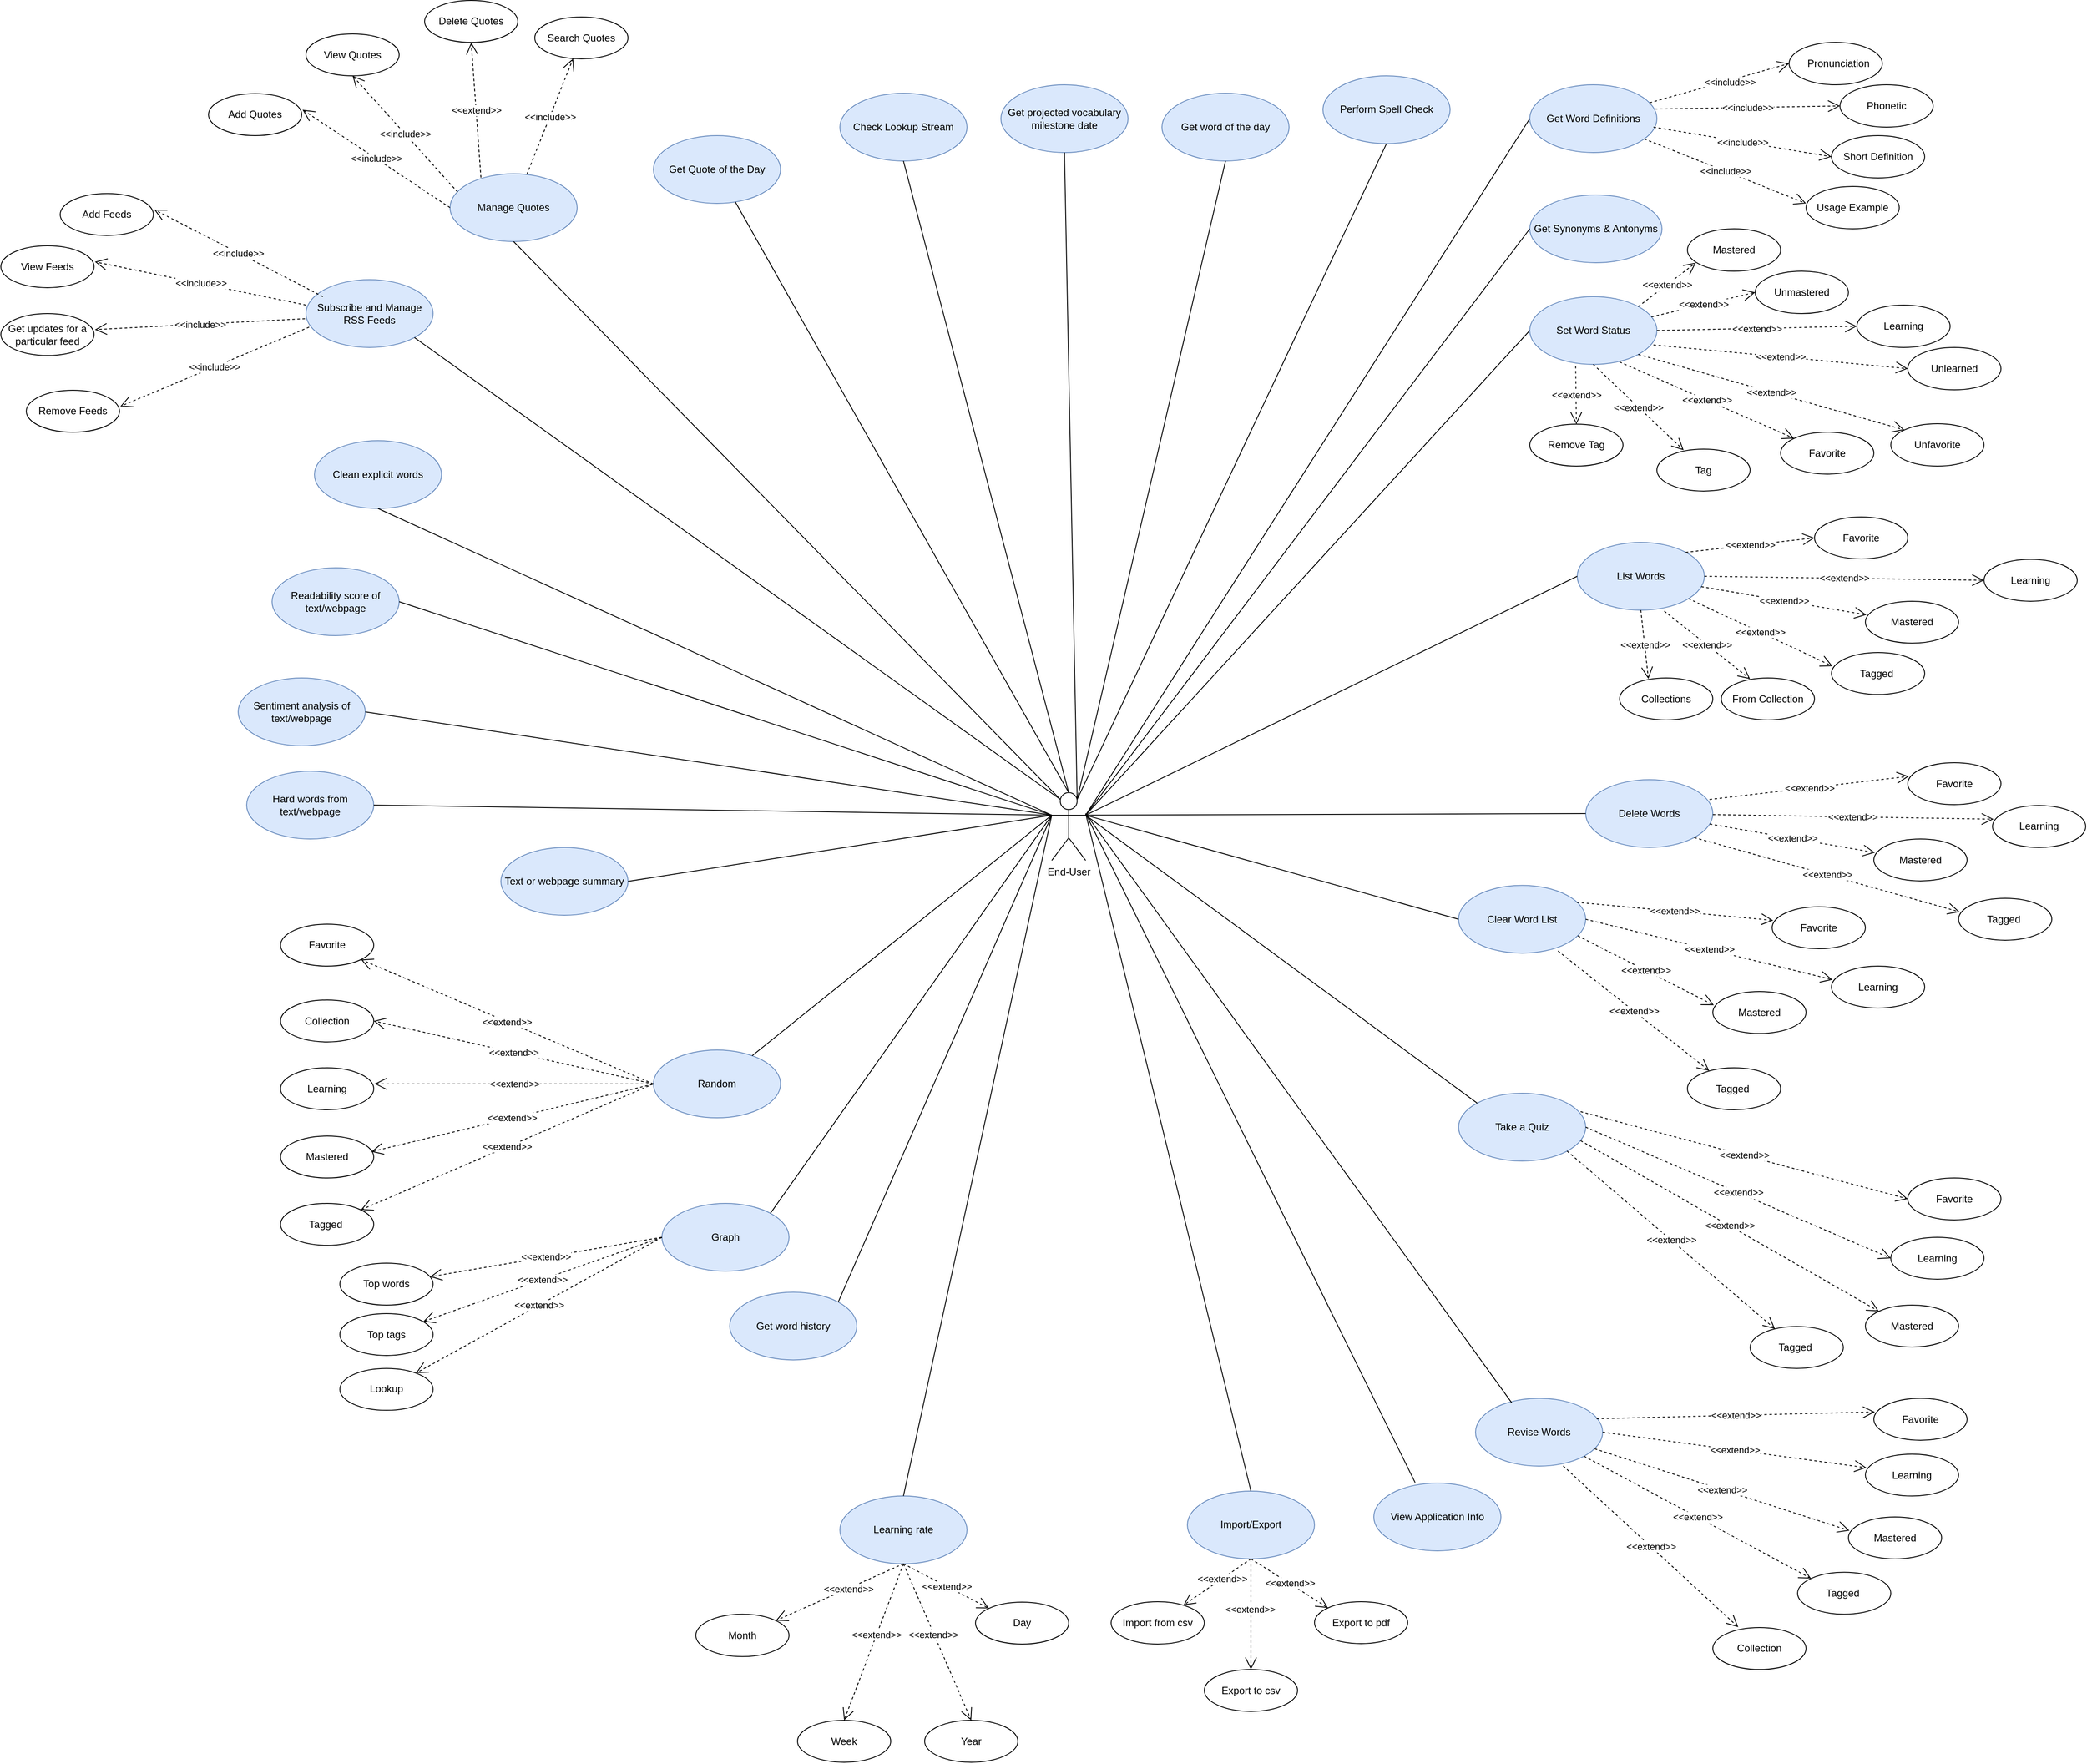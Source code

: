 <mxfile version="20.8.3" type="github">
  <diagram id="zPU-ZQHdzsCE8Zm9KI6f" name="Page-1">
    <mxGraphModel dx="3804" dy="2091" grid="1" gridSize="10" guides="1" tooltips="1" connect="1" arrows="1" fold="1" page="1" pageScale="1" pageWidth="827" pageHeight="1169" math="0" shadow="0">
      <root>
        <mxCell id="0" />
        <mxCell id="1" parent="0" />
        <mxCell id="BPOh-EkQY-3shNrvovxU-1" value="Get Synonyms &amp;amp; Antonyms" style="ellipse;whiteSpace=wrap;html=1;fillColor=#dae8fc;strokeColor=#6c8ebf;" parent="1" vertex="1">
          <mxGeometry x="264" y="190" width="156" height="80" as="geometry" />
        </mxCell>
        <mxCell id="BPOh-EkQY-3shNrvovxU-2" value="Get Word Definitions" style="ellipse;whiteSpace=wrap;html=1;fillColor=#dae8fc;strokeColor=#6c8ebf;" parent="1" vertex="1">
          <mxGeometry x="264" y="60" width="150" height="80" as="geometry" />
        </mxCell>
        <mxCell id="BPOh-EkQY-3shNrvovxU-3" value="Set Word Status" style="ellipse;whiteSpace=wrap;html=1;fillColor=#dae8fc;strokeColor=#6c8ebf;" parent="1" vertex="1">
          <mxGeometry x="264" y="310" width="150" height="80" as="geometry" />
        </mxCell>
        <mxCell id="BPOh-EkQY-3shNrvovxU-5" value="End-User" style="shape=umlActor;verticalLabelPosition=bottom;verticalAlign=top;html=1;outlineConnect=0;" parent="1" vertex="1">
          <mxGeometry x="-300" y="895.28" width="40" height="80" as="geometry" />
        </mxCell>
        <mxCell id="9B-9gMZka3vors6aTcEZ-6" value="&amp;lt;&amp;lt;include&amp;gt;&amp;gt;" style="endArrow=open;endSize=12;dashed=1;html=1;rounded=0;entryX=0;entryY=0.5;entryDx=0;entryDy=0;" parent="1" source="BPOh-EkQY-3shNrvovxU-2" target="9B-9gMZka3vors6aTcEZ-11" edge="1">
          <mxGeometry x="0.139" y="-2" width="160" relative="1" as="geometry">
            <mxPoint x="450" y="200" as="sourcePoint" />
            <mxPoint x="570" y="40" as="targetPoint" />
            <mxPoint as="offset" />
          </mxGeometry>
        </mxCell>
        <mxCell id="9B-9gMZka3vors6aTcEZ-8" value="&amp;lt;&amp;lt;include&amp;gt;&amp;gt;" style="endArrow=open;endSize=12;dashed=1;html=1;rounded=0;exitX=0.984;exitY=0.358;exitDx=0;exitDy=0;exitPerimeter=0;entryX=0;entryY=0.5;entryDx=0;entryDy=0;" parent="1" source="BPOh-EkQY-3shNrvovxU-2" target="9B-9gMZka3vors6aTcEZ-12" edge="1">
          <mxGeometry width="160" relative="1" as="geometry">
            <mxPoint x="449.996" y="179.091" as="sourcePoint" />
            <mxPoint x="620" y="80" as="targetPoint" />
          </mxGeometry>
        </mxCell>
        <mxCell id="9B-9gMZka3vors6aTcEZ-9" value="&amp;lt;&amp;lt;include&amp;gt;&amp;gt;" style="endArrow=open;endSize=12;dashed=1;html=1;rounded=0;entryX=0;entryY=0.5;entryDx=0;entryDy=0;" parent="1" target="9B-9gMZka3vors6aTcEZ-13" edge="1">
          <mxGeometry width="160" relative="1" as="geometry">
            <mxPoint x="410" y="110" as="sourcePoint" />
            <mxPoint x="610" y="110" as="targetPoint" />
          </mxGeometry>
        </mxCell>
        <mxCell id="9B-9gMZka3vors6aTcEZ-10" value="&amp;lt;&amp;lt;include&amp;gt;&amp;gt;" style="endArrow=open;endSize=12;dashed=1;html=1;rounded=0;" parent="1" source="BPOh-EkQY-3shNrvovxU-2" edge="1">
          <mxGeometry width="160" relative="1" as="geometry">
            <mxPoint x="399.996" y="240.091" as="sourcePoint" />
            <mxPoint x="590" y="200" as="targetPoint" />
            <Array as="points" />
          </mxGeometry>
        </mxCell>
        <mxCell id="9B-9gMZka3vors6aTcEZ-11" value="&amp;nbsp; &amp;nbsp;Pronunciation&lt;span style=&quot;white-space: pre;&quot;&gt; &lt;/span&gt;" style="ellipse;whiteSpace=wrap;html=1;" parent="1" vertex="1">
          <mxGeometry x="570" y="10" width="110" height="50" as="geometry" />
        </mxCell>
        <mxCell id="9B-9gMZka3vors6aTcEZ-12" value="Phonetic" style="ellipse;whiteSpace=wrap;html=1;" parent="1" vertex="1">
          <mxGeometry x="630" y="60" width="110" height="50" as="geometry" />
        </mxCell>
        <mxCell id="9B-9gMZka3vors6aTcEZ-13" value="Short Definition" style="ellipse;whiteSpace=wrap;html=1;" parent="1" vertex="1">
          <mxGeometry x="620" y="120" width="110" height="50" as="geometry" />
        </mxCell>
        <mxCell id="9B-9gMZka3vors6aTcEZ-14" value="Usage Example" style="ellipse;whiteSpace=wrap;html=1;" parent="1" vertex="1">
          <mxGeometry x="590" y="180" width="110" height="50" as="geometry" />
        </mxCell>
        <mxCell id="9B-9gMZka3vors6aTcEZ-15" value="" style="endArrow=none;html=1;rounded=0;exitX=1;exitY=0.333;exitDx=0;exitDy=0;exitPerimeter=0;entryX=0;entryY=0.5;entryDx=0;entryDy=0;" parent="1" source="BPOh-EkQY-3shNrvovxU-5" target="BPOh-EkQY-3shNrvovxU-2" edge="1">
          <mxGeometry width="50" height="50" relative="1" as="geometry">
            <mxPoint x="300" y="390" as="sourcePoint" />
            <mxPoint x="350" y="340" as="targetPoint" />
          </mxGeometry>
        </mxCell>
        <mxCell id="9B-9gMZka3vors6aTcEZ-16" value="" style="endArrow=none;html=1;rounded=0;exitX=1;exitY=0.333;exitDx=0;exitDy=0;exitPerimeter=0;entryX=0;entryY=0.5;entryDx=0;entryDy=0;" parent="1" source="BPOh-EkQY-3shNrvovxU-5" target="BPOh-EkQY-3shNrvovxU-1" edge="1">
          <mxGeometry width="50" height="50" relative="1" as="geometry">
            <mxPoint x="110" y="296.667" as="sourcePoint" />
            <mxPoint x="274.0" y="110" as="targetPoint" />
          </mxGeometry>
        </mxCell>
        <mxCell id="9B-9gMZka3vors6aTcEZ-17" value="&amp;lt;&amp;lt;extend&amp;gt;&amp;gt;" style="endArrow=open;endSize=12;dashed=1;html=1;rounded=0;exitX=1;exitY=0;exitDx=0;exitDy=0;" parent="1" source="BPOh-EkQY-3shNrvovxU-3" edge="1">
          <mxGeometry width="160" relative="1" as="geometry">
            <mxPoint x="400.004" y="329.996" as="sourcePoint" />
            <mxPoint x="460" y="270" as="targetPoint" />
            <Array as="points" />
          </mxGeometry>
        </mxCell>
        <mxCell id="9B-9gMZka3vors6aTcEZ-18" value="Mastered" style="ellipse;whiteSpace=wrap;html=1;" parent="1" vertex="1">
          <mxGeometry x="450" y="230" width="110" height="50" as="geometry" />
        </mxCell>
        <mxCell id="9B-9gMZka3vors6aTcEZ-19" value="&amp;lt;&amp;lt;extend&amp;gt;&amp;gt;" style="endArrow=open;endSize=12;dashed=1;html=1;rounded=0;entryX=0;entryY=0.5;entryDx=0;entryDy=0;" parent="1" source="BPOh-EkQY-3shNrvovxU-3" target="9B-9gMZka3vors6aTcEZ-20" edge="1">
          <mxGeometry width="160" relative="1" as="geometry">
            <mxPoint x="414.0" y="404.56" as="sourcePoint" />
            <mxPoint x="527.65" y="390" as="targetPoint" />
            <Array as="points" />
          </mxGeometry>
        </mxCell>
        <mxCell id="9B-9gMZka3vors6aTcEZ-20" value="Unmastered" style="ellipse;whiteSpace=wrap;html=1;" parent="1" vertex="1">
          <mxGeometry x="530" y="280" width="110" height="50" as="geometry" />
        </mxCell>
        <mxCell id="9B-9gMZka3vors6aTcEZ-21" value="&amp;lt;&amp;lt;extend&amp;gt;&amp;gt;" style="endArrow=open;endSize=12;dashed=1;html=1;rounded=0;entryX=0;entryY=0.5;entryDx=0;entryDy=0;exitX=1;exitY=0.5;exitDx=0;exitDy=0;" parent="1" source="BPOh-EkQY-3shNrvovxU-3" target="9B-9gMZka3vors6aTcEZ-22" edge="1">
          <mxGeometry width="160" relative="1" as="geometry">
            <mxPoint x="369.996" y="472.317" as="sourcePoint" />
            <mxPoint x="487.29" y="500" as="targetPoint" />
            <Array as="points" />
          </mxGeometry>
        </mxCell>
        <mxCell id="9B-9gMZka3vors6aTcEZ-22" value="Learning" style="ellipse;whiteSpace=wrap;html=1;" parent="1" vertex="1">
          <mxGeometry x="650" y="320" width="110" height="50" as="geometry" />
        </mxCell>
        <mxCell id="9B-9gMZka3vors6aTcEZ-23" value="&amp;lt;&amp;lt;extend&amp;gt;&amp;gt;" style="endArrow=open;endSize=12;dashed=1;html=1;rounded=0;entryX=0;entryY=0.5;entryDx=0;entryDy=0;exitX=0.973;exitY=0.713;exitDx=0;exitDy=0;exitPerimeter=0;" parent="1" source="BPOh-EkQY-3shNrvovxU-3" target="9B-9gMZka3vors6aTcEZ-24" edge="1">
          <mxGeometry width="160" relative="1" as="geometry">
            <mxPoint x="359.996" y="532.317" as="sourcePoint" />
            <mxPoint x="477.29" y="560" as="targetPoint" />
            <Array as="points" />
          </mxGeometry>
        </mxCell>
        <mxCell id="9B-9gMZka3vors6aTcEZ-24" value="Unlearned" style="ellipse;whiteSpace=wrap;html=1;" parent="1" vertex="1">
          <mxGeometry x="710" y="370" width="110" height="50" as="geometry" />
        </mxCell>
        <mxCell id="9B-9gMZka3vors6aTcEZ-25" value="&amp;lt;&amp;lt;extend&amp;gt;&amp;gt;" style="endArrow=open;endSize=12;dashed=1;html=1;rounded=0;entryX=0;entryY=0;entryDx=0;entryDy=0;exitX=0.706;exitY=0.963;exitDx=0;exitDy=0;exitPerimeter=0;" parent="1" source="BPOh-EkQY-3shNrvovxU-3" target="9B-9gMZka3vors6aTcEZ-26" edge="1">
          <mxGeometry width="160" relative="1" as="geometry">
            <mxPoint x="220.0" y="460.0" as="sourcePoint" />
            <mxPoint x="314.34" y="630.56" as="targetPoint" />
            <Array as="points" />
          </mxGeometry>
        </mxCell>
        <mxCell id="9B-9gMZka3vors6aTcEZ-26" value="Favorite" style="ellipse;whiteSpace=wrap;html=1;" parent="1" vertex="1">
          <mxGeometry x="560" y="470" width="110" height="49.44" as="geometry" />
        </mxCell>
        <mxCell id="9B-9gMZka3vors6aTcEZ-27" value="&amp;lt;&amp;lt;extend&amp;gt;&amp;gt;" style="endArrow=open;endSize=12;dashed=1;html=1;rounded=0;entryX=0;entryY=0;entryDx=0;entryDy=0;exitX=1;exitY=1;exitDx=0;exitDy=0;" parent="1" source="BPOh-EkQY-3shNrvovxU-3" target="9B-9gMZka3vors6aTcEZ-28" edge="1">
          <mxGeometry width="160" relative="1" as="geometry">
            <mxPoint x="250.002" y="390.001" as="sourcePoint" />
            <mxPoint x="190.06" y="640.75" as="targetPoint" />
            <Array as="points" />
          </mxGeometry>
        </mxCell>
        <mxCell id="9B-9gMZka3vors6aTcEZ-28" value="Unfavorite" style="ellipse;whiteSpace=wrap;html=1;" parent="1" vertex="1">
          <mxGeometry x="690" y="460" width="110" height="50" as="geometry" />
        </mxCell>
        <mxCell id="9B-9gMZka3vors6aTcEZ-29" value="&amp;lt;&amp;lt;extend&amp;gt;&amp;gt;" style="endArrow=open;endSize=12;dashed=1;html=1;rounded=0;entryX=0.287;entryY=0.025;entryDx=0;entryDy=0;exitX=0.5;exitY=1;exitDx=0;exitDy=0;entryPerimeter=0;" parent="1" source="BPOh-EkQY-3shNrvovxU-3" target="9B-9gMZka3vors6aTcEZ-30" edge="1">
          <mxGeometry width="160" relative="1" as="geometry">
            <mxPoint x="320.1" y="390.0" as="sourcePoint" />
            <mxPoint x="174.34" y="635.04" as="targetPoint" />
            <Array as="points" />
          </mxGeometry>
        </mxCell>
        <mxCell id="9B-9gMZka3vors6aTcEZ-30" value="Tag" style="ellipse;whiteSpace=wrap;html=1;" parent="1" vertex="1">
          <mxGeometry x="414" y="490.0" width="110" height="49.44" as="geometry" />
        </mxCell>
        <mxCell id="9B-9gMZka3vors6aTcEZ-31" value="&amp;lt;&amp;lt;extend&amp;gt;&amp;gt;" style="endArrow=open;endSize=12;dashed=1;html=1;rounded=0;entryX=0.5;entryY=0;entryDx=0;entryDy=0;exitX=0.361;exitY=1.022;exitDx=0;exitDy=0;exitPerimeter=0;" parent="1" source="BPOh-EkQY-3shNrvovxU-3" target="9B-9gMZka3vors6aTcEZ-32" edge="1">
          <mxGeometry width="160" relative="1" as="geometry">
            <mxPoint x="224.1" y="385.52" as="sourcePoint" />
            <mxPoint x="78.34" y="630.56" as="targetPoint" />
            <Array as="points" />
          </mxGeometry>
        </mxCell>
        <mxCell id="9B-9gMZka3vors6aTcEZ-32" value="Remove Tag" style="ellipse;whiteSpace=wrap;html=1;" parent="1" vertex="1">
          <mxGeometry x="264" y="460.56" width="110" height="49.44" as="geometry" />
        </mxCell>
        <mxCell id="9B-9gMZka3vors6aTcEZ-33" value="" style="endArrow=none;html=1;rounded=0;entryX=0;entryY=0.5;entryDx=0;entryDy=0;exitX=1;exitY=0.333;exitDx=0;exitDy=0;exitPerimeter=0;" parent="1" source="BPOh-EkQY-3shNrvovxU-5" target="BPOh-EkQY-3shNrvovxU-3" edge="1">
          <mxGeometry width="50" height="50" relative="1" as="geometry">
            <mxPoint x="100" y="280" as="sourcePoint" />
            <mxPoint x="274.0" y="230" as="targetPoint" />
          </mxGeometry>
        </mxCell>
        <mxCell id="9B-9gMZka3vors6aTcEZ-34" value="List Words" style="ellipse;whiteSpace=wrap;html=1;fillColor=#dae8fc;strokeColor=#6c8ebf;" parent="1" vertex="1">
          <mxGeometry x="320" y="600" width="150" height="80" as="geometry" />
        </mxCell>
        <mxCell id="9B-9gMZka3vors6aTcEZ-35" value="" style="endArrow=none;html=1;rounded=0;entryX=0;entryY=0.5;entryDx=0;entryDy=0;exitX=1;exitY=0.333;exitDx=0;exitDy=0;exitPerimeter=0;" parent="1" source="BPOh-EkQY-3shNrvovxU-5" target="9B-9gMZka3vors6aTcEZ-34" edge="1">
          <mxGeometry width="50" height="50" relative="1" as="geometry">
            <mxPoint x="100" y="290" as="sourcePoint" />
            <mxPoint x="254.0" y="505" as="targetPoint" />
          </mxGeometry>
        </mxCell>
        <mxCell id="9B-9gMZka3vors6aTcEZ-36" value="Delete Words" style="ellipse;whiteSpace=wrap;html=1;fillColor=#dae8fc;strokeColor=#6c8ebf;" parent="1" vertex="1">
          <mxGeometry x="330" y="880" width="150" height="80" as="geometry" />
        </mxCell>
        <mxCell id="9B-9gMZka3vors6aTcEZ-37" value="" style="endArrow=none;html=1;rounded=0;entryX=0;entryY=0.5;entryDx=0;entryDy=0;exitX=1;exitY=0.333;exitDx=0;exitDy=0;exitPerimeter=0;" parent="1" source="BPOh-EkQY-3shNrvovxU-5" target="9B-9gMZka3vors6aTcEZ-36" edge="1">
          <mxGeometry width="50" height="50" relative="1" as="geometry">
            <mxPoint x="100" y="796.667" as="sourcePoint" />
            <mxPoint x="274.0" y="620" as="targetPoint" />
          </mxGeometry>
        </mxCell>
        <mxCell id="9B-9gMZka3vors6aTcEZ-38" value="Clear Word List" style="ellipse;whiteSpace=wrap;html=1;fillColor=#dae8fc;strokeColor=#6c8ebf;" parent="1" vertex="1">
          <mxGeometry x="180" y="1004.72" width="150" height="80" as="geometry" />
        </mxCell>
        <mxCell id="9B-9gMZka3vors6aTcEZ-39" value="" style="endArrow=none;html=1;rounded=0;entryX=0;entryY=0.5;entryDx=0;entryDy=0;exitX=1;exitY=0.333;exitDx=0;exitDy=0;exitPerimeter=0;" parent="1" source="BPOh-EkQY-3shNrvovxU-5" target="9B-9gMZka3vors6aTcEZ-38" edge="1">
          <mxGeometry width="50" height="50" relative="1" as="geometry">
            <mxPoint x="50" y="490" as="sourcePoint" />
            <mxPoint x="274.0" y="740" as="targetPoint" />
          </mxGeometry>
        </mxCell>
        <mxCell id="9B-9gMZka3vors6aTcEZ-43" value="&amp;lt;&amp;lt;extend&amp;gt;&amp;gt;" style="endArrow=open;endSize=12;dashed=1;html=1;rounded=0;entryX=0;entryY=0.5;entryDx=0;entryDy=0;exitX=1;exitY=0;exitDx=0;exitDy=0;" parent="1" source="9B-9gMZka3vors6aTcEZ-34" target="9B-9gMZka3vors6aTcEZ-44" edge="1">
          <mxGeometry width="160" relative="1" as="geometry">
            <mxPoint x="500.003" y="665.889" as="sourcePoint" />
            <mxPoint x="422.18" y="780.56" as="targetPoint" />
            <Array as="points" />
          </mxGeometry>
        </mxCell>
        <mxCell id="9B-9gMZka3vors6aTcEZ-44" value="Favorite" style="ellipse;whiteSpace=wrap;html=1;" parent="1" vertex="1">
          <mxGeometry x="600" y="570" width="110" height="49.44" as="geometry" />
        </mxCell>
        <mxCell id="9B-9gMZka3vors6aTcEZ-45" value="&amp;lt;&amp;lt;extend&amp;gt;&amp;gt;" style="endArrow=open;endSize=12;dashed=1;html=1;rounded=0;entryX=0;entryY=0.5;entryDx=0;entryDy=0;exitX=1;exitY=0.5;exitDx=0;exitDy=0;" parent="1" source="9B-9gMZka3vors6aTcEZ-34" target="9B-9gMZka3vors6aTcEZ-46" edge="1">
          <mxGeometry width="160" relative="1" as="geometry">
            <mxPoint x="425" y="675" as="sourcePoint" />
            <mxPoint x="452.18" y="855.56" as="targetPoint" />
            <Array as="points" />
          </mxGeometry>
        </mxCell>
        <mxCell id="9B-9gMZka3vors6aTcEZ-46" value="Learning" style="ellipse;whiteSpace=wrap;html=1;" parent="1" vertex="1">
          <mxGeometry x="800" y="620" width="110" height="49.44" as="geometry" />
        </mxCell>
        <mxCell id="9B-9gMZka3vors6aTcEZ-47" value="&amp;lt;&amp;lt;extend&amp;gt;&amp;gt;" style="endArrow=open;endSize=12;dashed=1;html=1;rounded=0;entryX=0.011;entryY=0.325;entryDx=0;entryDy=0;entryPerimeter=0;" parent="1" source="9B-9gMZka3vors6aTcEZ-34" target="9B-9gMZka3vors6aTcEZ-48" edge="1">
          <mxGeometry width="160" relative="1" as="geometry">
            <mxPoint x="425" y="755" as="sourcePoint" />
            <mxPoint x="452.18" y="935.56" as="targetPoint" />
            <Array as="points" />
          </mxGeometry>
        </mxCell>
        <mxCell id="9B-9gMZka3vors6aTcEZ-48" value="Mastered" style="ellipse;whiteSpace=wrap;html=1;" parent="1" vertex="1">
          <mxGeometry x="660" y="669.44" width="110" height="49.44" as="geometry" />
        </mxCell>
        <mxCell id="9B-9gMZka3vors6aTcEZ-49" value="&amp;lt;&amp;lt;extend&amp;gt;&amp;gt;" style="endArrow=open;endSize=12;dashed=1;html=1;rounded=0;entryX=0.011;entryY=0.325;entryDx=0;entryDy=0;entryPerimeter=0;" parent="1" source="9B-9gMZka3vors6aTcEZ-34" target="9B-9gMZka3vors6aTcEZ-50" edge="1">
          <mxGeometry width="160" relative="1" as="geometry">
            <mxPoint x="414" y="815" as="sourcePoint" />
            <mxPoint x="441.18" y="995.56" as="targetPoint" />
            <Array as="points" />
          </mxGeometry>
        </mxCell>
        <mxCell id="9B-9gMZka3vors6aTcEZ-50" value="Tagged&amp;nbsp;" style="ellipse;whiteSpace=wrap;html=1;" parent="1" vertex="1">
          <mxGeometry x="620" y="730" width="110" height="49.44" as="geometry" />
        </mxCell>
        <mxCell id="9B-9gMZka3vors6aTcEZ-52" value="&amp;lt;&amp;lt;extend&amp;gt;&amp;gt;" style="endArrow=open;endSize=12;dashed=1;html=1;rounded=0;entryX=0.309;entryY=0.024;entryDx=0;entryDy=0;entryPerimeter=0;exitX=0.685;exitY=1.015;exitDx=0;exitDy=0;exitPerimeter=0;" parent="1" source="9B-9gMZka3vors6aTcEZ-34" target="9B-9gMZka3vors6aTcEZ-53" edge="1">
          <mxGeometry width="160" relative="1" as="geometry">
            <mxPoint x="320.002" y="699.995" as="sourcePoint" />
            <mxPoint x="320.43" y="1023.86" as="targetPoint" />
            <Array as="points" />
          </mxGeometry>
        </mxCell>
        <mxCell id="9B-9gMZka3vors6aTcEZ-53" value="From Collection" style="ellipse;whiteSpace=wrap;html=1;" parent="1" vertex="1">
          <mxGeometry x="490" y="760" width="110" height="49.44" as="geometry" />
        </mxCell>
        <mxCell id="9B-9gMZka3vors6aTcEZ-54" value="&amp;lt;&amp;lt;extend&amp;gt;&amp;gt;" style="endArrow=open;endSize=12;dashed=1;html=1;rounded=0;entryX=0.011;entryY=0.325;entryDx=0;entryDy=0;entryPerimeter=0;exitX=0.974;exitY=0.292;exitDx=0;exitDy=0;exitPerimeter=0;" parent="1" source="9B-9gMZka3vors6aTcEZ-36" target="9B-9gMZka3vors6aTcEZ-55" edge="1">
          <mxGeometry width="160" relative="1" as="geometry">
            <mxPoint x="482.5" y="910" as="sourcePoint" />
            <mxPoint x="509.68" y="1090.56" as="targetPoint" />
            <Array as="points" />
          </mxGeometry>
        </mxCell>
        <mxCell id="9B-9gMZka3vors6aTcEZ-55" value="Favorite" style="ellipse;whiteSpace=wrap;html=1;" parent="1" vertex="1">
          <mxGeometry x="710" y="860" width="110" height="49.44" as="geometry" />
        </mxCell>
        <mxCell id="9B-9gMZka3vors6aTcEZ-56" value="&amp;lt;&amp;lt;extend&amp;gt;&amp;gt;" style="endArrow=open;endSize=12;dashed=1;html=1;rounded=0;entryX=0.011;entryY=0.325;entryDx=0;entryDy=0;entryPerimeter=0;" parent="1" source="9B-9gMZka3vors6aTcEZ-36" target="9B-9gMZka3vors6aTcEZ-57" edge="1">
          <mxGeometry width="160" relative="1" as="geometry">
            <mxPoint x="557.5" y="950" as="sourcePoint" />
            <mxPoint x="539.68" y="1165.56" as="targetPoint" />
            <Array as="points" />
          </mxGeometry>
        </mxCell>
        <mxCell id="9B-9gMZka3vors6aTcEZ-57" value="Learning" style="ellipse;whiteSpace=wrap;html=1;" parent="1" vertex="1">
          <mxGeometry x="810" y="910.56" width="110" height="49.44" as="geometry" />
        </mxCell>
        <mxCell id="9B-9gMZka3vors6aTcEZ-58" value="&amp;lt;&amp;lt;extend&amp;gt;&amp;gt;" style="endArrow=open;endSize=12;dashed=1;html=1;rounded=0;entryX=0.011;entryY=0.325;entryDx=0;entryDy=0;entryPerimeter=0;" parent="1" source="9B-9gMZka3vors6aTcEZ-36" target="9B-9gMZka3vors6aTcEZ-59" edge="1">
          <mxGeometry width="160" relative="1" as="geometry">
            <mxPoint x="551.608" y="965.541" as="sourcePoint" />
            <mxPoint x="539.68" y="1245.56" as="targetPoint" />
            <Array as="points" />
          </mxGeometry>
        </mxCell>
        <mxCell id="9B-9gMZka3vors6aTcEZ-59" value="Mastered" style="ellipse;whiteSpace=wrap;html=1;" parent="1" vertex="1">
          <mxGeometry x="670" y="950" width="110" height="49.44" as="geometry" />
        </mxCell>
        <mxCell id="9B-9gMZka3vors6aTcEZ-60" value="&amp;lt;&amp;lt;extend&amp;gt;&amp;gt;" style="endArrow=open;endSize=12;dashed=1;html=1;rounded=0;entryX=0.011;entryY=0.325;entryDx=0;entryDy=0;entryPerimeter=0;exitX=1;exitY=1;exitDx=0;exitDy=0;" parent="1" source="9B-9gMZka3vors6aTcEZ-36" target="9B-9gMZka3vors6aTcEZ-61" edge="1">
          <mxGeometry width="160" relative="1" as="geometry">
            <mxPoint x="528.252" y="981.695" as="sourcePoint" />
            <mxPoint x="528.68" y="1305.56" as="targetPoint" />
            <Array as="points" />
          </mxGeometry>
        </mxCell>
        <mxCell id="9B-9gMZka3vors6aTcEZ-61" value="Tagged&amp;nbsp;" style="ellipse;whiteSpace=wrap;html=1;" parent="1" vertex="1">
          <mxGeometry x="770" y="1020" width="110" height="49.44" as="geometry" />
        </mxCell>
        <mxCell id="9B-9gMZka3vors6aTcEZ-62" value="&amp;lt;&amp;lt;extend&amp;gt;&amp;gt;" style="endArrow=open;endSize=12;dashed=1;html=1;rounded=0;entryX=0.011;entryY=0.325;entryDx=0;entryDy=0;entryPerimeter=0;exitX=0.929;exitY=0.25;exitDx=0;exitDy=0;exitPerimeter=0;" parent="1" source="9B-9gMZka3vors6aTcEZ-38" target="9B-9gMZka3vors6aTcEZ-63" edge="1">
          <mxGeometry width="160" relative="1" as="geometry">
            <mxPoint x="282.38" y="1033.36" as="sourcePoint" />
            <mxPoint x="315.96" y="1220.56" as="targetPoint" />
            <Array as="points" />
          </mxGeometry>
        </mxCell>
        <mxCell id="9B-9gMZka3vors6aTcEZ-63" value="Favorite" style="ellipse;whiteSpace=wrap;html=1;" parent="1" vertex="1">
          <mxGeometry x="550" y="1030" width="110" height="49.44" as="geometry" />
        </mxCell>
        <mxCell id="9B-9gMZka3vors6aTcEZ-64" value="&amp;lt;&amp;lt;extend&amp;gt;&amp;gt;" style="endArrow=open;endSize=12;dashed=1;html=1;rounded=0;entryX=0.011;entryY=0.325;entryDx=0;entryDy=0;entryPerimeter=0;exitX=1;exitY=0.5;exitDx=0;exitDy=0;" parent="1" source="9B-9gMZka3vors6aTcEZ-38" target="9B-9gMZka3vors6aTcEZ-65" edge="1">
          <mxGeometry width="160" relative="1" as="geometry">
            <mxPoint x="286.252" y="1051.087" as="sourcePoint" />
            <mxPoint x="345.96" y="1295.56" as="targetPoint" />
            <Array as="points" />
          </mxGeometry>
        </mxCell>
        <mxCell id="9B-9gMZka3vors6aTcEZ-65" value="Learning" style="ellipse;whiteSpace=wrap;html=1;" parent="1" vertex="1">
          <mxGeometry x="620" y="1100" width="110" height="49.44" as="geometry" />
        </mxCell>
        <mxCell id="9B-9gMZka3vors6aTcEZ-66" value="&amp;lt;&amp;lt;extend&amp;gt;&amp;gt;" style="endArrow=open;endSize=12;dashed=1;html=1;rounded=0;entryX=0.011;entryY=0.325;entryDx=0;entryDy=0;entryPerimeter=0;exitX=0.938;exitY=0.745;exitDx=0;exitDy=0;exitPerimeter=0;" parent="1" source="9B-9gMZka3vors6aTcEZ-38" target="9B-9gMZka3vors6aTcEZ-67" edge="1">
          <mxGeometry width="160" relative="1" as="geometry">
            <mxPoint x="282.638" y="1062.314" as="sourcePoint" />
            <mxPoint x="345.96" y="1375.56" as="targetPoint" />
            <Array as="points" />
          </mxGeometry>
        </mxCell>
        <mxCell id="9B-9gMZka3vors6aTcEZ-67" value="Mastered" style="ellipse;whiteSpace=wrap;html=1;" parent="1" vertex="1">
          <mxGeometry x="480" y="1130" width="110" height="49.44" as="geometry" />
        </mxCell>
        <mxCell id="9B-9gMZka3vors6aTcEZ-68" value="&amp;lt;&amp;lt;extend&amp;gt;&amp;gt;" style="endArrow=open;endSize=12;dashed=1;html=1;rounded=0;entryX=0.234;entryY=0.071;entryDx=0;entryDy=0;entryPerimeter=0;exitX=0.782;exitY=0.968;exitDx=0;exitDy=0;exitPerimeter=0;" parent="1" source="9B-9gMZka3vors6aTcEZ-38" target="9B-9gMZka3vors6aTcEZ-69" edge="1">
          <mxGeometry width="160" relative="1" as="geometry">
            <mxPoint x="263.998" y="1078.451" as="sourcePoint" />
            <mxPoint x="334.96" y="1435.56" as="targetPoint" />
            <Array as="points" />
          </mxGeometry>
        </mxCell>
        <mxCell id="9B-9gMZka3vors6aTcEZ-69" value="Tagged&amp;nbsp;" style="ellipse;whiteSpace=wrap;html=1;" parent="1" vertex="1">
          <mxGeometry x="450" y="1220" width="110" height="49.44" as="geometry" />
        </mxCell>
        <mxCell id="9B-9gMZka3vors6aTcEZ-70" value="Take a Quiz" style="ellipse;whiteSpace=wrap;html=1;fillColor=#dae8fc;strokeColor=#6c8ebf;" parent="1" vertex="1">
          <mxGeometry x="180" y="1250" width="150" height="80" as="geometry" />
        </mxCell>
        <mxCell id="9B-9gMZka3vors6aTcEZ-71" value="&amp;lt;&amp;lt;extend&amp;gt;&amp;gt;" style="endArrow=open;endSize=12;dashed=1;html=1;rounded=0;entryX=0;entryY=0.5;entryDx=0;entryDy=0;exitX=0.96;exitY=0.272;exitDx=0;exitDy=0;exitPerimeter=0;" parent="1" source="9B-9gMZka3vors6aTcEZ-70" target="9B-9gMZka3vors6aTcEZ-72" edge="1">
          <mxGeometry width="160" relative="1" as="geometry">
            <mxPoint x="252.38" y="1338.64" as="sourcePoint" />
            <mxPoint x="285.96" y="1525.84" as="targetPoint" />
            <Array as="points" />
          </mxGeometry>
        </mxCell>
        <mxCell id="9B-9gMZka3vors6aTcEZ-72" value="Favorite" style="ellipse;whiteSpace=wrap;html=1;" parent="1" vertex="1">
          <mxGeometry x="710" y="1350" width="110" height="49.44" as="geometry" />
        </mxCell>
        <mxCell id="9B-9gMZka3vors6aTcEZ-73" value="&amp;lt;&amp;lt;extend&amp;gt;&amp;gt;" style="endArrow=open;endSize=12;dashed=1;html=1;rounded=0;entryX=0;entryY=0.5;entryDx=0;entryDy=0;exitX=1;exitY=0.5;exitDx=0;exitDy=0;" parent="1" source="9B-9gMZka3vors6aTcEZ-70" target="9B-9gMZka3vors6aTcEZ-74" edge="1">
          <mxGeometry width="160" relative="1" as="geometry">
            <mxPoint x="256.252" y="1356.367" as="sourcePoint" />
            <mxPoint x="315.96" y="1600.84" as="targetPoint" />
            <Array as="points" />
          </mxGeometry>
        </mxCell>
        <mxCell id="9B-9gMZka3vors6aTcEZ-74" value="Learning" style="ellipse;whiteSpace=wrap;html=1;" parent="1" vertex="1">
          <mxGeometry x="690" y="1420" width="110" height="49.44" as="geometry" />
        </mxCell>
        <mxCell id="9B-9gMZka3vors6aTcEZ-75" value="&amp;lt;&amp;lt;extend&amp;gt;&amp;gt;" style="endArrow=open;endSize=12;dashed=1;html=1;rounded=0;entryX=0;entryY=0;entryDx=0;entryDy=0;exitX=0.96;exitY=0.699;exitDx=0;exitDy=0;exitPerimeter=0;" parent="1" source="9B-9gMZka3vors6aTcEZ-70" target="9B-9gMZka3vors6aTcEZ-76" edge="1">
          <mxGeometry width="160" relative="1" as="geometry">
            <mxPoint x="330" y="1310" as="sourcePoint" />
            <mxPoint x="315.96" y="1680.84" as="targetPoint" />
            <Array as="points" />
          </mxGeometry>
        </mxCell>
        <mxCell id="9B-9gMZka3vors6aTcEZ-76" value="Mastered" style="ellipse;whiteSpace=wrap;html=1;" parent="1" vertex="1">
          <mxGeometry x="660" y="1500" width="110" height="49.44" as="geometry" />
        </mxCell>
        <mxCell id="9B-9gMZka3vors6aTcEZ-77" value="&amp;lt;&amp;lt;extend&amp;gt;&amp;gt;" style="endArrow=open;endSize=12;dashed=1;html=1;rounded=0;exitX=1;exitY=1;exitDx=0;exitDy=0;" parent="1" source="9B-9gMZka3vors6aTcEZ-70" target="9B-9gMZka3vors6aTcEZ-78" edge="1">
          <mxGeometry width="160" relative="1" as="geometry">
            <mxPoint x="310" y="1320" as="sourcePoint" />
            <mxPoint x="550" y="1520" as="targetPoint" />
            <Array as="points" />
          </mxGeometry>
        </mxCell>
        <mxCell id="9B-9gMZka3vors6aTcEZ-78" value="Tagged&amp;nbsp;" style="ellipse;whiteSpace=wrap;html=1;" parent="1" vertex="1">
          <mxGeometry x="524" y="1525.28" width="110" height="49.44" as="geometry" />
        </mxCell>
        <mxCell id="9B-9gMZka3vors6aTcEZ-79" value="Revise Words" style="ellipse;whiteSpace=wrap;html=1;fillColor=#dae8fc;strokeColor=#6c8ebf;" parent="1" vertex="1">
          <mxGeometry x="200" y="1610" width="150" height="80" as="geometry" />
        </mxCell>
        <mxCell id="9B-9gMZka3vors6aTcEZ-80" value="&amp;lt;&amp;lt;extend&amp;gt;&amp;gt;" style="endArrow=open;endSize=12;dashed=1;html=1;rounded=0;entryX=0.011;entryY=0.325;entryDx=0;entryDy=0;entryPerimeter=0;exitX=0.952;exitY=0.301;exitDx=0;exitDy=0;exitPerimeter=0;" parent="1" source="9B-9gMZka3vors6aTcEZ-79" target="9B-9gMZka3vors6aTcEZ-81" edge="1">
          <mxGeometry width="160" relative="1" as="geometry">
            <mxPoint x="262.38" y="1628.64" as="sourcePoint" />
            <mxPoint x="295.96" y="1815.84" as="targetPoint" />
            <Array as="points" />
          </mxGeometry>
        </mxCell>
        <mxCell id="9B-9gMZka3vors6aTcEZ-81" value="Favorite" style="ellipse;whiteSpace=wrap;html=1;" parent="1" vertex="1">
          <mxGeometry x="670" y="1610" width="110" height="49.44" as="geometry" />
        </mxCell>
        <mxCell id="9B-9gMZka3vors6aTcEZ-82" value="&amp;lt;&amp;lt;extend&amp;gt;&amp;gt;" style="endArrow=open;endSize=12;dashed=1;html=1;rounded=0;entryX=0.011;entryY=0.325;entryDx=0;entryDy=0;entryPerimeter=0;exitX=1;exitY=0.5;exitDx=0;exitDy=0;" parent="1" source="9B-9gMZka3vors6aTcEZ-79" target="9B-9gMZka3vors6aTcEZ-83" edge="1">
          <mxGeometry width="160" relative="1" as="geometry">
            <mxPoint x="266.252" y="1646.367" as="sourcePoint" />
            <mxPoint x="325.96" y="1890.84" as="targetPoint" />
            <Array as="points" />
          </mxGeometry>
        </mxCell>
        <mxCell id="9B-9gMZka3vors6aTcEZ-83" value="Learning" style="ellipse;whiteSpace=wrap;html=1;" parent="1" vertex="1">
          <mxGeometry x="660" y="1675.84" width="110" height="49.44" as="geometry" />
        </mxCell>
        <mxCell id="9B-9gMZka3vors6aTcEZ-84" value="&amp;lt;&amp;lt;extend&amp;gt;&amp;gt;" style="endArrow=open;endSize=12;dashed=1;html=1;rounded=0;entryX=0.011;entryY=0.325;entryDx=0;entryDy=0;entryPerimeter=0;exitX=0.938;exitY=0.745;exitDx=0;exitDy=0;exitPerimeter=0;" parent="1" source="9B-9gMZka3vors6aTcEZ-79" target="9B-9gMZka3vors6aTcEZ-85" edge="1">
          <mxGeometry width="160" relative="1" as="geometry">
            <mxPoint x="262.638" y="1657.594" as="sourcePoint" />
            <mxPoint x="325.96" y="1970.84" as="targetPoint" />
            <Array as="points" />
          </mxGeometry>
        </mxCell>
        <mxCell id="9B-9gMZka3vors6aTcEZ-85" value="Mastered" style="ellipse;whiteSpace=wrap;html=1;" parent="1" vertex="1">
          <mxGeometry x="640" y="1750" width="110" height="49.44" as="geometry" />
        </mxCell>
        <mxCell id="9B-9gMZka3vors6aTcEZ-86" value="&amp;lt;&amp;lt;extend&amp;gt;&amp;gt;" style="endArrow=open;endSize=12;dashed=1;html=1;rounded=0;entryX=0;entryY=0;entryDx=0;entryDy=0;exitX=1;exitY=1;exitDx=0;exitDy=0;" parent="1" source="9B-9gMZka3vors6aTcEZ-79" target="9B-9gMZka3vors6aTcEZ-87" edge="1">
          <mxGeometry width="160" relative="1" as="geometry">
            <mxPoint x="243.998" y="1673.731" as="sourcePoint" />
            <mxPoint x="314.96" y="2030.84" as="targetPoint" />
            <Array as="points" />
          </mxGeometry>
        </mxCell>
        <mxCell id="9B-9gMZka3vors6aTcEZ-87" value="Tagged&amp;nbsp;" style="ellipse;whiteSpace=wrap;html=1;" parent="1" vertex="1">
          <mxGeometry x="580" y="1815.28" width="110" height="49.44" as="geometry" />
        </mxCell>
        <mxCell id="9B-9gMZka3vors6aTcEZ-88" value="" style="endArrow=none;html=1;rounded=0;entryX=0;entryY=0;entryDx=0;entryDy=0;exitX=1;exitY=0.333;exitDx=0;exitDy=0;exitPerimeter=0;" parent="1" source="BPOh-EkQY-3shNrvovxU-5" target="9B-9gMZka3vors6aTcEZ-70" edge="1">
          <mxGeometry width="50" height="50" relative="1" as="geometry">
            <mxPoint x="40" y="929.997" as="sourcePoint" />
            <mxPoint x="180.0" y="1148.05" as="targetPoint" />
          </mxGeometry>
        </mxCell>
        <mxCell id="9B-9gMZka3vors6aTcEZ-89" value="" style="endArrow=none;html=1;rounded=0;entryX=0.285;entryY=0.066;entryDx=0;entryDy=0;entryPerimeter=0;" parent="1" target="9B-9gMZka3vors6aTcEZ-79" edge="1">
          <mxGeometry width="50" height="50" relative="1" as="geometry">
            <mxPoint x="-260" y="920" as="sourcePoint" />
            <mxPoint x="150.0" y="1470.45" as="targetPoint" />
          </mxGeometry>
        </mxCell>
        <mxCell id="WSLa8zx-vxfNaqkKEmi1-1" value="View Application Info" style="ellipse;whiteSpace=wrap;html=1;fillColor=#dae8fc;strokeColor=#6c8ebf;" parent="1" vertex="1">
          <mxGeometry x="80" y="1710" width="150" height="80" as="geometry" />
        </mxCell>
        <mxCell id="WSLa8zx-vxfNaqkKEmi1-4" value="" style="endArrow=none;html=1;rounded=0;entryX=0.325;entryY=-0.007;entryDx=0;entryDy=0;entryPerimeter=0;" parent="1" target="WSLa8zx-vxfNaqkKEmi1-1" edge="1">
          <mxGeometry width="50" height="50" relative="1" as="geometry">
            <mxPoint x="-260" y="920" as="sourcePoint" />
            <mxPoint x="180" y="1659.44" as="targetPoint" />
          </mxGeometry>
        </mxCell>
        <mxCell id="WSLa8zx-vxfNaqkKEmi1-5" value="&amp;lt;&amp;lt;extend&amp;gt;&amp;gt;" style="endArrow=open;endSize=12;dashed=1;html=1;rounded=0;entryX=0.309;entryY=0.024;entryDx=0;entryDy=0;entryPerimeter=0;exitX=0.5;exitY=1;exitDx=0;exitDy=0;" parent="1" source="9B-9gMZka3vors6aTcEZ-34" target="WSLa8zx-vxfNaqkKEmi1-6" edge="1">
          <mxGeometry width="160" relative="1" as="geometry">
            <mxPoint x="302.75" y="681.2" as="sourcePoint" />
            <mxPoint x="200.43" y="1023.86" as="targetPoint" />
            <Array as="points" />
          </mxGeometry>
        </mxCell>
        <mxCell id="WSLa8zx-vxfNaqkKEmi1-6" value="Collections" style="ellipse;whiteSpace=wrap;html=1;" parent="1" vertex="1">
          <mxGeometry x="370" y="760" width="110" height="49.44" as="geometry" />
        </mxCell>
        <mxCell id="WSLa8zx-vxfNaqkKEmi1-7" value="Import/Export" style="ellipse;whiteSpace=wrap;html=1;fillColor=#dae8fc;strokeColor=#6c8ebf;" parent="1" vertex="1">
          <mxGeometry x="-140" y="1719.44" width="150" height="80" as="geometry" />
        </mxCell>
        <mxCell id="WSLa8zx-vxfNaqkKEmi1-8" value="Import from csv" style="ellipse;whiteSpace=wrap;html=1;" parent="1" vertex="1">
          <mxGeometry x="-230" y="1850" width="110" height="50" as="geometry" />
        </mxCell>
        <mxCell id="WSLa8zx-vxfNaqkKEmi1-9" value="Export to pdf" style="ellipse;whiteSpace=wrap;html=1;" parent="1" vertex="1">
          <mxGeometry x="10" y="1850" width="110" height="49.44" as="geometry" />
        </mxCell>
        <mxCell id="WSLa8zx-vxfNaqkKEmi1-10" value="Export to csv" style="ellipse;whiteSpace=wrap;html=1;" parent="1" vertex="1">
          <mxGeometry x="-120" y="1930" width="110" height="49.44" as="geometry" />
        </mxCell>
        <mxCell id="WSLa8zx-vxfNaqkKEmi1-12" value="" style="endArrow=open;endSize=12;dashed=1;html=1;rounded=0;entryX=0.5;entryY=0;entryDx=0;entryDy=0;exitX=0.5;exitY=1;exitDx=0;exitDy=0;" parent="1" source="WSLa8zx-vxfNaqkKEmi1-7" target="WSLa8zx-vxfNaqkKEmi1-10" edge="1">
          <mxGeometry width="160" relative="1" as="geometry">
            <mxPoint x="-140.002" y="1799.441" as="sourcePoint" />
            <mxPoint x="128.694" y="1943.375" as="targetPoint" />
            <Array as="points" />
          </mxGeometry>
        </mxCell>
        <mxCell id="WSLa8zx-vxfNaqkKEmi1-17" value="&amp;lt;&amp;lt;extend&amp;gt;&amp;gt;" style="edgeLabel;html=1;align=center;verticalAlign=middle;resizable=0;points=[];" parent="WSLa8zx-vxfNaqkKEmi1-12" vertex="1" connectable="0">
          <mxGeometry x="-0.096" y="-1" relative="1" as="geometry">
            <mxPoint as="offset" />
          </mxGeometry>
        </mxCell>
        <mxCell id="WSLa8zx-vxfNaqkKEmi1-13" value="&amp;lt;&amp;lt;extend&amp;gt;&amp;gt;" style="endArrow=open;endSize=12;dashed=1;html=1;rounded=0;entryX=0;entryY=0;entryDx=0;entryDy=0;exitX=0.5;exitY=1;exitDx=0;exitDy=0;" parent="1" source="WSLa8zx-vxfNaqkKEmi1-7" target="WSLa8zx-vxfNaqkKEmi1-9" edge="1">
          <mxGeometry width="160" relative="1" as="geometry">
            <mxPoint x="-55" y="1809.44" as="sourcePoint" />
            <mxPoint x="-45" y="1930" as="targetPoint" />
            <Array as="points" />
          </mxGeometry>
        </mxCell>
        <mxCell id="WSLa8zx-vxfNaqkKEmi1-14" value="" style="endArrow=open;endSize=12;dashed=1;html=1;rounded=0;exitX=0.5;exitY=1;exitDx=0;exitDy=0;" parent="1" source="WSLa8zx-vxfNaqkKEmi1-7" target="WSLa8zx-vxfNaqkKEmi1-8" edge="1">
          <mxGeometry width="160" relative="1" as="geometry">
            <mxPoint x="-55" y="1809.44" as="sourcePoint" />
            <mxPoint x="6.414" y="1857.105" as="targetPoint" />
            <Array as="points" />
          </mxGeometry>
        </mxCell>
        <mxCell id="WSLa8zx-vxfNaqkKEmi1-18" value="&amp;lt;&amp;lt;extend&amp;gt;&amp;gt;" style="edgeLabel;html=1;align=center;verticalAlign=middle;resizable=0;points=[];" parent="WSLa8zx-vxfNaqkKEmi1-14" vertex="1" connectable="0">
          <mxGeometry x="-0.13" relative="1" as="geometry">
            <mxPoint as="offset" />
          </mxGeometry>
        </mxCell>
        <mxCell id="WSLa8zx-vxfNaqkKEmi1-15" value="" style="endArrow=none;html=1;rounded=0;entryX=0.5;entryY=0;entryDx=0;entryDy=0;" parent="1" target="WSLa8zx-vxfNaqkKEmi1-7" edge="1">
          <mxGeometry width="50" height="50" relative="1" as="geometry">
            <mxPoint x="-260" y="920" as="sourcePoint" />
            <mxPoint x="138.75" y="1719.44" as="targetPoint" />
          </mxGeometry>
        </mxCell>
        <mxCell id="WSLa8zx-vxfNaqkKEmi1-19" value="Learning rate" style="ellipse;whiteSpace=wrap;html=1;fillColor=#dae8fc;strokeColor=#6c8ebf;" parent="1" vertex="1">
          <mxGeometry x="-550" y="1725.28" width="150" height="80" as="geometry" />
        </mxCell>
        <mxCell id="WSLa8zx-vxfNaqkKEmi1-20" value="Month" style="ellipse;whiteSpace=wrap;html=1;" parent="1" vertex="1">
          <mxGeometry x="-720" y="1864.72" width="110" height="50" as="geometry" />
        </mxCell>
        <mxCell id="WSLa8zx-vxfNaqkKEmi1-21" value="Day" style="ellipse;whiteSpace=wrap;html=1;" parent="1" vertex="1">
          <mxGeometry x="-390" y="1850.56" width="110" height="49.44" as="geometry" />
        </mxCell>
        <mxCell id="WSLa8zx-vxfNaqkKEmi1-22" value="Week" style="ellipse;whiteSpace=wrap;html=1;" parent="1" vertex="1">
          <mxGeometry x="-600" y="1990" width="110" height="49.44" as="geometry" />
        </mxCell>
        <mxCell id="WSLa8zx-vxfNaqkKEmi1-23" value="" style="endArrow=open;endSize=12;dashed=1;html=1;rounded=0;entryX=0.5;entryY=0;entryDx=0;entryDy=0;exitX=0.5;exitY=1;exitDx=0;exitDy=0;" parent="1" source="WSLa8zx-vxfNaqkKEmi1-19" target="WSLa8zx-vxfNaqkKEmi1-22" edge="1">
          <mxGeometry width="160" relative="1" as="geometry">
            <mxPoint x="-550.002" y="1805.281" as="sourcePoint" />
            <mxPoint x="-281.306" y="1949.215" as="targetPoint" />
            <Array as="points" />
          </mxGeometry>
        </mxCell>
        <mxCell id="WSLa8zx-vxfNaqkKEmi1-24" value="&amp;lt;&amp;lt;extend&amp;gt;&amp;gt;" style="edgeLabel;html=1;align=center;verticalAlign=middle;resizable=0;points=[];" parent="WSLa8zx-vxfNaqkKEmi1-23" vertex="1" connectable="0">
          <mxGeometry x="-0.096" y="-1" relative="1" as="geometry">
            <mxPoint as="offset" />
          </mxGeometry>
        </mxCell>
        <mxCell id="WSLa8zx-vxfNaqkKEmi1-25" value="&amp;lt;&amp;lt;extend&amp;gt;&amp;gt;" style="endArrow=open;endSize=12;dashed=1;html=1;rounded=0;entryX=0;entryY=0;entryDx=0;entryDy=0;exitX=0.5;exitY=1;exitDx=0;exitDy=0;" parent="1" source="WSLa8zx-vxfNaqkKEmi1-19" target="WSLa8zx-vxfNaqkKEmi1-21" edge="1">
          <mxGeometry width="160" relative="1" as="geometry">
            <mxPoint x="-465" y="1815.28" as="sourcePoint" />
            <mxPoint x="-455" y="1935.84" as="targetPoint" />
            <Array as="points" />
          </mxGeometry>
        </mxCell>
        <mxCell id="WSLa8zx-vxfNaqkKEmi1-26" value="" style="endArrow=open;endSize=12;dashed=1;html=1;rounded=0;exitX=0.5;exitY=1;exitDx=0;exitDy=0;" parent="1" source="WSLa8zx-vxfNaqkKEmi1-19" target="WSLa8zx-vxfNaqkKEmi1-20" edge="1">
          <mxGeometry width="160" relative="1" as="geometry">
            <mxPoint x="-465" y="1815.28" as="sourcePoint" />
            <mxPoint x="-403.586" y="1862.945" as="targetPoint" />
            <Array as="points" />
          </mxGeometry>
        </mxCell>
        <mxCell id="WSLa8zx-vxfNaqkKEmi1-27" value="&amp;lt;&amp;lt;extend&amp;gt;&amp;gt;" style="edgeLabel;html=1;align=center;verticalAlign=middle;resizable=0;points=[];" parent="WSLa8zx-vxfNaqkKEmi1-26" vertex="1" connectable="0">
          <mxGeometry x="-0.13" relative="1" as="geometry">
            <mxPoint as="offset" />
          </mxGeometry>
        </mxCell>
        <mxCell id="WSLa8zx-vxfNaqkKEmi1-28" value="Year" style="ellipse;whiteSpace=wrap;html=1;" parent="1" vertex="1">
          <mxGeometry x="-450" y="1990" width="110" height="49.44" as="geometry" />
        </mxCell>
        <mxCell id="WSLa8zx-vxfNaqkKEmi1-29" value="" style="endArrow=open;endSize=12;dashed=1;html=1;rounded=0;entryX=0.5;entryY=0;entryDx=0;entryDy=0;exitX=0.5;exitY=1;exitDx=0;exitDy=0;" parent="1" source="WSLa8zx-vxfNaqkKEmi1-19" target="WSLa8zx-vxfNaqkKEmi1-28" edge="1">
          <mxGeometry width="160" relative="1" as="geometry">
            <mxPoint x="-465" y="1815.28" as="sourcePoint" />
            <mxPoint x="-535" y="2000" as="targetPoint" />
            <Array as="points" />
          </mxGeometry>
        </mxCell>
        <mxCell id="WSLa8zx-vxfNaqkKEmi1-30" value="&amp;lt;&amp;lt;extend&amp;gt;&amp;gt;" style="edgeLabel;html=1;align=center;verticalAlign=middle;resizable=0;points=[];" parent="WSLa8zx-vxfNaqkKEmi1-29" vertex="1" connectable="0">
          <mxGeometry x="-0.096" y="-1" relative="1" as="geometry">
            <mxPoint as="offset" />
          </mxGeometry>
        </mxCell>
        <mxCell id="WSLa8zx-vxfNaqkKEmi1-31" value="Get word history" style="ellipse;whiteSpace=wrap;html=1;fillColor=#dae8fc;strokeColor=#6c8ebf;" parent="1" vertex="1">
          <mxGeometry x="-680" y="1484.72" width="150" height="80" as="geometry" />
        </mxCell>
        <mxCell id="WSLa8zx-vxfNaqkKEmi1-32" value="Random" style="ellipse;whiteSpace=wrap;html=1;fillColor=#dae8fc;strokeColor=#6c8ebf;" parent="1" vertex="1">
          <mxGeometry x="-770" y="1199.03" width="150" height="80" as="geometry" />
        </mxCell>
        <mxCell id="WSLa8zx-vxfNaqkKEmi1-33" value="" style="endArrow=none;html=1;rounded=0;exitX=0;exitY=0.333;exitDx=0;exitDy=0;exitPerimeter=0;" parent="1" source="BPOh-EkQY-3shNrvovxU-5" target="WSLa8zx-vxfNaqkKEmi1-32" edge="1">
          <mxGeometry width="50" height="50" relative="1" as="geometry">
            <mxPoint x="-410" y="1010" as="sourcePoint" />
            <mxPoint x="-676.0" y="934.31" as="targetPoint" />
          </mxGeometry>
        </mxCell>
        <mxCell id="WSLa8zx-vxfNaqkKEmi1-34" value="&amp;lt;&amp;lt;extend&amp;gt;&amp;gt;" style="endArrow=open;endSize=12;dashed=1;html=1;rounded=0;exitX=0;exitY=0.5;exitDx=0;exitDy=0;" parent="1" source="WSLa8zx-vxfNaqkKEmi1-32" target="WSLa8zx-vxfNaqkKEmi1-35" edge="1">
          <mxGeometry width="160" relative="1" as="geometry">
            <mxPoint x="-770" y="1250" as="sourcePoint" />
            <mxPoint x="-634.04" y="1414.87" as="targetPoint" />
            <Array as="points" />
          </mxGeometry>
        </mxCell>
        <mxCell id="WSLa8zx-vxfNaqkKEmi1-35" value="Favorite" style="ellipse;whiteSpace=wrap;html=1;" parent="1" vertex="1">
          <mxGeometry x="-1210" y="1050.56" width="110" height="49.44" as="geometry" />
        </mxCell>
        <mxCell id="WSLa8zx-vxfNaqkKEmi1-36" value="&amp;lt;&amp;lt;extend&amp;gt;&amp;gt;" style="endArrow=open;endSize=12;dashed=1;html=1;rounded=0;entryX=1.009;entryY=0.383;entryDx=0;entryDy=0;entryPerimeter=0;exitX=0;exitY=0.5;exitDx=0;exitDy=0;" parent="1" source="WSLa8zx-vxfNaqkKEmi1-32" target="WSLa8zx-vxfNaqkKEmi1-37" edge="1">
          <mxGeometry width="160" relative="1" as="geometry">
            <mxPoint x="-770" y="1250" as="sourcePoint" />
            <mxPoint x="-604.04" y="1489.87" as="targetPoint" />
            <Array as="points" />
          </mxGeometry>
        </mxCell>
        <mxCell id="WSLa8zx-vxfNaqkKEmi1-37" value="Learning" style="ellipse;whiteSpace=wrap;html=1;" parent="1" vertex="1">
          <mxGeometry x="-1210" y="1220" width="110" height="49.44" as="geometry" />
        </mxCell>
        <mxCell id="WSLa8zx-vxfNaqkKEmi1-38" value="&amp;lt;&amp;lt;extend&amp;gt;&amp;gt;" style="endArrow=open;endSize=12;dashed=1;html=1;rounded=0;exitX=-0.007;exitY=0.506;exitDx=0;exitDy=0;exitPerimeter=0;entryX=0.974;entryY=0.373;entryDx=0;entryDy=0;entryPerimeter=0;" parent="1" source="WSLa8zx-vxfNaqkKEmi1-32" target="WSLa8zx-vxfNaqkKEmi1-39" edge="1">
          <mxGeometry width="160" relative="1" as="geometry">
            <mxPoint x="-770" y="1250" as="sourcePoint" />
            <mxPoint x="-1110" y="1360" as="targetPoint" />
            <Array as="points" />
          </mxGeometry>
        </mxCell>
        <mxCell id="WSLa8zx-vxfNaqkKEmi1-39" value="Mastered" style="ellipse;whiteSpace=wrap;html=1;" parent="1" vertex="1">
          <mxGeometry x="-1210" y="1300.56" width="110" height="49.44" as="geometry" />
        </mxCell>
        <mxCell id="WSLa8zx-vxfNaqkKEmi1-40" value="&amp;lt;&amp;lt;extend&amp;gt;&amp;gt;" style="endArrow=open;endSize=12;dashed=1;html=1;rounded=0;exitX=0;exitY=0.5;exitDx=0;exitDy=0;" parent="1" source="WSLa8zx-vxfNaqkKEmi1-32" target="WSLa8zx-vxfNaqkKEmi1-41" edge="1">
          <mxGeometry width="160" relative="1" as="geometry">
            <mxPoint x="-770" y="1250" as="sourcePoint" />
            <mxPoint x="-615.04" y="1629.87" as="targetPoint" />
            <Array as="points" />
          </mxGeometry>
        </mxCell>
        <mxCell id="WSLa8zx-vxfNaqkKEmi1-41" value="Tagged&amp;nbsp;" style="ellipse;whiteSpace=wrap;html=1;" parent="1" vertex="1">
          <mxGeometry x="-1210" y="1380" width="110" height="49.44" as="geometry" />
        </mxCell>
        <mxCell id="WSLa8zx-vxfNaqkKEmi1-42" value="Collection" style="ellipse;whiteSpace=wrap;html=1;" parent="1" vertex="1">
          <mxGeometry x="-1210" y="1140" width="110" height="49.44" as="geometry" />
        </mxCell>
        <mxCell id="WSLa8zx-vxfNaqkKEmi1-43" value="&amp;lt;&amp;lt;extend&amp;gt;&amp;gt;" style="endArrow=open;endSize=12;dashed=1;html=1;rounded=0;exitX=0;exitY=0.5;exitDx=0;exitDy=0;entryX=1;entryY=0.5;entryDx=0;entryDy=0;" parent="1" source="WSLa8zx-vxfNaqkKEmi1-32" target="WSLa8zx-vxfNaqkKEmi1-42" edge="1">
          <mxGeometry width="160" relative="1" as="geometry">
            <mxPoint x="-760.0" y="1249.03" as="sourcePoint" />
            <mxPoint x="-1084.887" y="1111.632" as="targetPoint" />
            <Array as="points" />
          </mxGeometry>
        </mxCell>
        <mxCell id="WSLa8zx-vxfNaqkKEmi1-45" value="&amp;lt;&amp;lt;extend&amp;gt;&amp;gt;" style="endArrow=open;endSize=12;dashed=1;html=1;rounded=0;exitX=0.69;exitY=0.998;exitDx=0;exitDy=0;exitPerimeter=0;" parent="1" source="9B-9gMZka3vors6aTcEZ-79" edge="1">
          <mxGeometry width="160" relative="1" as="geometry">
            <mxPoint x="287.889" y="1689.999" as="sourcePoint" />
            <mxPoint x="510" y="1880" as="targetPoint" />
            <Array as="points" />
          </mxGeometry>
        </mxCell>
        <mxCell id="WSLa8zx-vxfNaqkKEmi1-46" value="Collection" style="ellipse;whiteSpace=wrap;html=1;" parent="1" vertex="1">
          <mxGeometry x="480" y="1880.56" width="110" height="49.44" as="geometry" />
        </mxCell>
        <mxCell id="WSLa8zx-vxfNaqkKEmi1-47" value="Graph" style="ellipse;whiteSpace=wrap;html=1;fillColor=#dae8fc;strokeColor=#6c8ebf;" parent="1" vertex="1">
          <mxGeometry x="-760" y="1380" width="150" height="80" as="geometry" />
        </mxCell>
        <mxCell id="WSLa8zx-vxfNaqkKEmi1-48" value="&amp;lt;&amp;lt;extend&amp;gt;&amp;gt;" style="endArrow=open;endSize=12;dashed=1;html=1;rounded=0;exitX=0;exitY=0.5;exitDx=0;exitDy=0;" parent="1" source="WSLa8zx-vxfNaqkKEmi1-47" target="WSLa8zx-vxfNaqkKEmi1-49" edge="1">
          <mxGeometry width="160" relative="1" as="geometry">
            <mxPoint x="-700" y="1585.28" as="sourcePoint" />
            <mxPoint x="-565.04" y="1739.87" as="targetPoint" />
            <Array as="points" />
          </mxGeometry>
        </mxCell>
        <mxCell id="WSLa8zx-vxfNaqkKEmi1-49" value="Top words" style="ellipse;whiteSpace=wrap;html=1;" parent="1" vertex="1">
          <mxGeometry x="-1140" y="1450.56" width="110" height="49.44" as="geometry" />
        </mxCell>
        <mxCell id="WSLa8zx-vxfNaqkKEmi1-50" value="&amp;lt;&amp;lt;extend&amp;gt;&amp;gt;" style="endArrow=open;endSize=12;dashed=1;html=1;rounded=0;exitX=0;exitY=0.5;exitDx=0;exitDy=0;" parent="1" source="WSLa8zx-vxfNaqkKEmi1-47" target="WSLa8zx-vxfNaqkKEmi1-51" edge="1">
          <mxGeometry width="160" relative="1" as="geometry">
            <mxPoint x="-760" y="1570.0" as="sourcePoint" />
            <mxPoint x="-585.04" y="1824.59" as="targetPoint" />
            <Array as="points" />
          </mxGeometry>
        </mxCell>
        <mxCell id="WSLa8zx-vxfNaqkKEmi1-51" value="Top tags" style="ellipse;whiteSpace=wrap;html=1;" parent="1" vertex="1">
          <mxGeometry x="-1140" y="1510" width="110" height="49.44" as="geometry" />
        </mxCell>
        <mxCell id="WSLa8zx-vxfNaqkKEmi1-53" value="&amp;lt;&amp;lt;extend&amp;gt;&amp;gt;" style="endArrow=open;endSize=12;dashed=1;html=1;rounded=0;exitX=0;exitY=0.5;exitDx=0;exitDy=0;" parent="1" source="WSLa8zx-vxfNaqkKEmi1-47" target="WSLa8zx-vxfNaqkKEmi1-54" edge="1">
          <mxGeometry width="160" relative="1" as="geometry">
            <mxPoint x="-740" y="1560.0" as="sourcePoint" />
            <mxPoint x="-585.04" y="1899.31" as="targetPoint" />
            <Array as="points" />
          </mxGeometry>
        </mxCell>
        <mxCell id="WSLa8zx-vxfNaqkKEmi1-54" value="Lookup" style="ellipse;whiteSpace=wrap;html=1;" parent="1" vertex="1">
          <mxGeometry x="-1140" y="1574.72" width="110" height="49.44" as="geometry" />
        </mxCell>
        <mxCell id="WSLa8zx-vxfNaqkKEmi1-56" value="Clean explicit words" style="ellipse;whiteSpace=wrap;html=1;fillColor=#dae8fc;strokeColor=#6c8ebf;" parent="1" vertex="1">
          <mxGeometry x="-1170" y="480.0" width="150" height="80" as="geometry" />
        </mxCell>
        <mxCell id="WSLa8zx-vxfNaqkKEmi1-57" value="Text or webpage summary" style="ellipse;whiteSpace=wrap;html=1;fillColor=#dae8fc;strokeColor=#6c8ebf;" parent="1" vertex="1">
          <mxGeometry x="-950" y="960.0" width="150" height="80" as="geometry" />
        </mxCell>
        <mxCell id="WSLa8zx-vxfNaqkKEmi1-58" value="Hard words from text/webpage" style="ellipse;whiteSpace=wrap;html=1;fillColor=#dae8fc;strokeColor=#6c8ebf;" parent="1" vertex="1">
          <mxGeometry x="-1250" y="870.0" width="150" height="80" as="geometry" />
        </mxCell>
        <mxCell id="WSLa8zx-vxfNaqkKEmi1-59" value="Sentiment analysis of text/webpage" style="ellipse;whiteSpace=wrap;html=1;fillColor=#dae8fc;strokeColor=#6c8ebf;" parent="1" vertex="1">
          <mxGeometry x="-1260" y="760.0" width="150" height="80" as="geometry" />
        </mxCell>
        <mxCell id="WSLa8zx-vxfNaqkKEmi1-60" value="Readability score of text/webpage" style="ellipse;whiteSpace=wrap;html=1;fillColor=#dae8fc;strokeColor=#6c8ebf;" parent="1" vertex="1">
          <mxGeometry x="-1220" y="630.0" width="150" height="80" as="geometry" />
        </mxCell>
        <mxCell id="WSLa8zx-vxfNaqkKEmi1-61" value="Subscribe and Manage RSS Feeds" style="ellipse;whiteSpace=wrap;html=1;fillColor=#dae8fc;strokeColor=#6c8ebf;" parent="1" vertex="1">
          <mxGeometry x="-1180" y="290.0" width="150" height="80" as="geometry" />
        </mxCell>
        <mxCell id="WSLa8zx-vxfNaqkKEmi1-63" value="" style="endArrow=none;html=1;rounded=0;entryX=1;entryY=0.5;entryDx=0;entryDy=0;exitX=0;exitY=0.333;exitDx=0;exitDy=0;exitPerimeter=0;" parent="1" source="BPOh-EkQY-3shNrvovxU-5" target="WSLa8zx-vxfNaqkKEmi1-57" edge="1">
          <mxGeometry width="50" height="50" relative="1" as="geometry">
            <mxPoint x="-300" y="920" as="sourcePoint" />
            <mxPoint x="-643.424" y="1215.739" as="targetPoint" />
          </mxGeometry>
        </mxCell>
        <mxCell id="WSLa8zx-vxfNaqkKEmi1-64" value="" style="endArrow=none;html=1;rounded=0;entryX=1;entryY=0.5;entryDx=0;entryDy=0;exitX=0;exitY=0.333;exitDx=0;exitDy=0;exitPerimeter=0;" parent="1" source="BPOh-EkQY-3shNrvovxU-5" target="WSLa8zx-vxfNaqkKEmi1-58" edge="1">
          <mxGeometry width="50" height="50" relative="1" as="geometry">
            <mxPoint x="-290.0" y="930" as="sourcePoint" />
            <mxPoint x="-650" y="1054.72" as="targetPoint" />
          </mxGeometry>
        </mxCell>
        <mxCell id="WSLa8zx-vxfNaqkKEmi1-65" value="" style="endArrow=none;html=1;rounded=0;entryX=1;entryY=0.5;entryDx=0;entryDy=0;exitX=0;exitY=0.333;exitDx=0;exitDy=0;exitPerimeter=0;" parent="1" source="BPOh-EkQY-3shNrvovxU-5" target="WSLa8zx-vxfNaqkKEmi1-59" edge="1">
          <mxGeometry width="50" height="50" relative="1" as="geometry">
            <mxPoint x="-280.0" y="940" as="sourcePoint" />
            <mxPoint x="-640" y="1064.72" as="targetPoint" />
          </mxGeometry>
        </mxCell>
        <mxCell id="WSLa8zx-vxfNaqkKEmi1-66" value="" style="endArrow=none;html=1;rounded=0;entryX=1;entryY=0.5;entryDx=0;entryDy=0;exitX=0;exitY=0.333;exitDx=0;exitDy=0;exitPerimeter=0;" parent="1" source="BPOh-EkQY-3shNrvovxU-5" target="WSLa8zx-vxfNaqkKEmi1-60" edge="1">
          <mxGeometry width="50" height="50" relative="1" as="geometry">
            <mxPoint x="-270.0" y="950" as="sourcePoint" />
            <mxPoint x="-640" y="790.0" as="targetPoint" />
          </mxGeometry>
        </mxCell>
        <mxCell id="WSLa8zx-vxfNaqkKEmi1-67" value="" style="endArrow=none;html=1;rounded=0;exitX=0;exitY=0.333;exitDx=0;exitDy=0;exitPerimeter=0;entryX=1;entryY=0;entryDx=0;entryDy=0;" parent="1" source="BPOh-EkQY-3shNrvovxU-5" target="WSLa8zx-vxfNaqkKEmi1-47" edge="1">
          <mxGeometry width="50" height="50" relative="1" as="geometry">
            <mxPoint x="-290.0" y="931.947" as="sourcePoint" />
            <mxPoint x="-643.424" y="1215.739" as="targetPoint" />
          </mxGeometry>
        </mxCell>
        <mxCell id="WSLa8zx-vxfNaqkKEmi1-68" value="" style="endArrow=none;html=1;rounded=0;entryX=1;entryY=0;entryDx=0;entryDy=0;exitX=0;exitY=0.333;exitDx=0;exitDy=0;exitPerimeter=0;" parent="1" source="BPOh-EkQY-3shNrvovxU-5" target="WSLa8zx-vxfNaqkKEmi1-31" edge="1">
          <mxGeometry width="50" height="50" relative="1" as="geometry">
            <mxPoint x="-280.0" y="941.947" as="sourcePoint" />
            <mxPoint x="-622.221" y="1401.581" as="targetPoint" />
          </mxGeometry>
        </mxCell>
        <mxCell id="WSLa8zx-vxfNaqkKEmi1-69" value="" style="endArrow=none;html=1;rounded=0;entryX=0.5;entryY=1;entryDx=0;entryDy=0;exitX=0;exitY=0.333;exitDx=0;exitDy=0;exitPerimeter=0;" parent="1" source="BPOh-EkQY-3shNrvovxU-5" target="WSLa8zx-vxfNaqkKEmi1-56" edge="1">
          <mxGeometry width="50" height="50" relative="1" as="geometry">
            <mxPoint x="-300" y="920" as="sourcePoint" />
            <mxPoint x="-542.221" y="1506.301" as="targetPoint" />
          </mxGeometry>
        </mxCell>
        <mxCell id="WSLa8zx-vxfNaqkKEmi1-70" value="" style="endArrow=none;html=1;rounded=0;exitX=0;exitY=0.333;exitDx=0;exitDy=0;exitPerimeter=0;entryX=0.5;entryY=0;entryDx=0;entryDy=0;" parent="1" source="BPOh-EkQY-3shNrvovxU-5" target="WSLa8zx-vxfNaqkKEmi1-19" edge="1">
          <mxGeometry width="50" height="50" relative="1" as="geometry">
            <mxPoint x="-260.0" y="961.947" as="sourcePoint" />
            <mxPoint x="-522.221" y="1631.581" as="targetPoint" />
          </mxGeometry>
        </mxCell>
        <mxCell id="WSLa8zx-vxfNaqkKEmi1-71" value="Manage Quotes" style="ellipse;whiteSpace=wrap;html=1;fillColor=#dae8fc;strokeColor=#6c8ebf;" parent="1" vertex="1">
          <mxGeometry x="-1010" y="165.0" width="150" height="80" as="geometry" />
        </mxCell>
        <mxCell id="WSLa8zx-vxfNaqkKEmi1-72" value="Get Quote of the Day" style="ellipse;whiteSpace=wrap;html=1;fillColor=#dae8fc;strokeColor=#6c8ebf;" parent="1" vertex="1">
          <mxGeometry x="-770" y="120.0" width="150" height="80" as="geometry" />
        </mxCell>
        <mxCell id="WSLa8zx-vxfNaqkKEmi1-73" value="Check Lookup Stream" style="ellipse;whiteSpace=wrap;html=1;fillColor=#dae8fc;strokeColor=#6c8ebf;" parent="1" vertex="1">
          <mxGeometry x="-550" y="70.0" width="150" height="80" as="geometry" />
        </mxCell>
        <mxCell id="WSLa8zx-vxfNaqkKEmi1-74" value="Get projected vocabulary milestone date&lt;br&gt;" style="ellipse;whiteSpace=wrap;html=1;fillColor=#dae8fc;strokeColor=#6c8ebf;" parent="1" vertex="1">
          <mxGeometry x="-360" y="60.0" width="150" height="80" as="geometry" />
        </mxCell>
        <mxCell id="WSLa8zx-vxfNaqkKEmi1-75" value="Get word of the day" style="ellipse;whiteSpace=wrap;html=1;fillColor=#dae8fc;strokeColor=#6c8ebf;" parent="1" vertex="1">
          <mxGeometry x="-170" y="70.0" width="150" height="80" as="geometry" />
        </mxCell>
        <mxCell id="gR5VXrRBvaMqjvhyIfFw-1" value="" style="endArrow=none;html=1;rounded=0;entryX=1;entryY=1;entryDx=0;entryDy=0;exitX=0.25;exitY=0.1;exitDx=0;exitDy=0;exitPerimeter=0;" parent="1" source="BPOh-EkQY-3shNrvovxU-5" target="WSLa8zx-vxfNaqkKEmi1-61" edge="1">
          <mxGeometry width="50" height="50" relative="1" as="geometry">
            <mxPoint x="-162.5" y="830.137" as="sourcePoint" />
            <mxPoint x="-927.5" y="527.63" as="targetPoint" />
          </mxGeometry>
        </mxCell>
        <mxCell id="gR5VXrRBvaMqjvhyIfFw-2" value="" style="endArrow=none;html=1;rounded=0;entryX=0.5;entryY=1;entryDx=0;entryDy=0;exitX=0.25;exitY=0.1;exitDx=0;exitDy=0;exitPerimeter=0;" parent="1" source="BPOh-EkQY-3shNrvovxU-5" target="WSLa8zx-vxfNaqkKEmi1-71" edge="1">
          <mxGeometry width="50" height="50" relative="1" as="geometry">
            <mxPoint x="-222.03" y="771.44" as="sourcePoint" />
            <mxPoint x="-603.997" y="397.004" as="targetPoint" />
          </mxGeometry>
        </mxCell>
        <mxCell id="gR5VXrRBvaMqjvhyIfFw-3" value="" style="endArrow=none;html=1;rounded=0;exitX=0.5;exitY=0;exitDx=0;exitDy=0;exitPerimeter=0;" parent="1" source="BPOh-EkQY-3shNrvovxU-5" target="WSLa8zx-vxfNaqkKEmi1-72" edge="1">
          <mxGeometry width="50" height="50" relative="1" as="geometry">
            <mxPoint x="-186.0" y="806.28" as="sourcePoint" />
            <mxPoint x="-499.997" y="300.004" as="targetPoint" />
          </mxGeometry>
        </mxCell>
        <mxCell id="gR5VXrRBvaMqjvhyIfFw-4" value="" style="endArrow=none;html=1;rounded=0;entryX=0.5;entryY=1;entryDx=0;entryDy=0;exitX=0.5;exitY=0;exitDx=0;exitDy=0;exitPerimeter=0;" parent="1" source="BPOh-EkQY-3shNrvovxU-5" target="WSLa8zx-vxfNaqkKEmi1-73" edge="1">
          <mxGeometry width="50" height="50" relative="1" as="geometry">
            <mxPoint x="-220.0" y="892.36" as="sourcePoint" />
            <mxPoint x="-439.997" y="297.084" as="targetPoint" />
          </mxGeometry>
        </mxCell>
        <mxCell id="gR5VXrRBvaMqjvhyIfFw-5" value="" style="endArrow=none;html=1;rounded=0;entryX=0.5;entryY=1;entryDx=0;entryDy=0;exitX=0.75;exitY=0.1;exitDx=0;exitDy=0;exitPerimeter=0;" parent="1" source="BPOh-EkQY-3shNrvovxU-5" target="WSLa8zx-vxfNaqkKEmi1-74" edge="1">
          <mxGeometry width="50" height="50" relative="1" as="geometry">
            <mxPoint x="-280" y="900" as="sourcePoint" />
            <mxPoint x="-328" y="255.0" as="targetPoint" />
          </mxGeometry>
        </mxCell>
        <mxCell id="gR5VXrRBvaMqjvhyIfFw-6" value="" style="endArrow=none;html=1;rounded=0;entryX=0.5;entryY=1;entryDx=0;entryDy=0;exitX=0.75;exitY=0.1;exitDx=0;exitDy=0;exitPerimeter=0;" parent="1" source="BPOh-EkQY-3shNrvovxU-5" target="WSLa8zx-vxfNaqkKEmi1-75" edge="1">
          <mxGeometry width="50" height="50" relative="1" as="geometry">
            <mxPoint x="-260.0" y="913.28" as="sourcePoint" />
            <mxPoint x="-145.0" y="255.0" as="targetPoint" />
          </mxGeometry>
        </mxCell>
        <mxCell id="xYGJynKHyTBe0nGnyrXF-1" value="&amp;lt;&amp;lt;include&amp;gt;&amp;gt;" style="endArrow=open;endSize=12;dashed=1;html=1;rounded=0;" edge="1" parent="1" target="xYGJynKHyTBe0nGnyrXF-2" source="WSLa8zx-vxfNaqkKEmi1-71">
          <mxGeometry width="160" relative="1" as="geometry">
            <mxPoint x="-970" y="169.59" as="sourcePoint" />
            <mxPoint x="-834.04" y="345.43" as="targetPoint" />
            <Array as="points" />
          </mxGeometry>
        </mxCell>
        <mxCell id="xYGJynKHyTBe0nGnyrXF-2" value="Search Quotes" style="ellipse;whiteSpace=wrap;html=1;" vertex="1" parent="1">
          <mxGeometry x="-910" y="-20.0" width="110" height="49.44" as="geometry" />
        </mxCell>
        <mxCell id="xYGJynKHyTBe0nGnyrXF-3" value="&amp;lt;&amp;lt;include&amp;gt;&amp;gt;" style="endArrow=open;endSize=12;dashed=1;html=1;rounded=0;entryX=1.009;entryY=0.383;entryDx=0;entryDy=0;entryPerimeter=0;exitX=0;exitY=0.5;exitDx=0;exitDy=0;" edge="1" parent="1" target="xYGJynKHyTBe0nGnyrXF-4" source="WSLa8zx-vxfNaqkKEmi1-71">
          <mxGeometry width="160" relative="1" as="geometry">
            <mxPoint x="-970" y="169.59" as="sourcePoint" />
            <mxPoint x="-804.04" y="420.43" as="targetPoint" />
            <Array as="points" />
          </mxGeometry>
        </mxCell>
        <mxCell id="xYGJynKHyTBe0nGnyrXF-4" value="Add Quotes" style="ellipse;whiteSpace=wrap;html=1;" vertex="1" parent="1">
          <mxGeometry x="-1295" y="70.56" width="110" height="49.44" as="geometry" />
        </mxCell>
        <mxCell id="xYGJynKHyTBe0nGnyrXF-5" value="View Quotes" style="ellipse;whiteSpace=wrap;html=1;" vertex="1" parent="1">
          <mxGeometry x="-1180" y="-5.684e-14" width="110" height="49.44" as="geometry" />
        </mxCell>
        <mxCell id="xYGJynKHyTBe0nGnyrXF-6" value="&amp;lt;&amp;lt;include&amp;gt;&amp;gt;" style="endArrow=open;endSize=12;dashed=1;html=1;rounded=0;exitX=0.06;exitY=0.271;exitDx=0;exitDy=0;entryX=0.5;entryY=1;entryDx=0;entryDy=0;exitPerimeter=0;" edge="1" parent="1" target="xYGJynKHyTBe0nGnyrXF-5" source="WSLa8zx-vxfNaqkKEmi1-71">
          <mxGeometry width="160" relative="1" as="geometry">
            <mxPoint x="-970" y="169.59" as="sourcePoint" />
            <mxPoint x="-1284.887" y="42.192" as="targetPoint" />
            <Array as="points" />
          </mxGeometry>
        </mxCell>
        <mxCell id="xYGJynKHyTBe0nGnyrXF-7" value="&amp;lt;&amp;lt;extend&amp;gt;&amp;gt;" style="endArrow=open;endSize=12;dashed=1;html=1;rounded=0;entryX=0.5;entryY=1;entryDx=0;entryDy=0;exitX=0.243;exitY=0.057;exitDx=0;exitDy=0;exitPerimeter=0;" edge="1" parent="1" target="xYGJynKHyTBe0nGnyrXF-8" source="WSLa8zx-vxfNaqkKEmi1-71">
          <mxGeometry width="160" relative="1" as="geometry">
            <mxPoint x="-880" y="-15.56" as="sourcePoint" />
            <mxPoint x="-674.04" y="199.87" as="targetPoint" />
            <Array as="points" />
          </mxGeometry>
        </mxCell>
        <mxCell id="xYGJynKHyTBe0nGnyrXF-8" value="Delete Quotes&lt;br&gt;" style="ellipse;whiteSpace=wrap;html=1;" vertex="1" parent="1">
          <mxGeometry x="-1040" y="-39.44" width="110" height="49.44" as="geometry" />
        </mxCell>
        <mxCell id="xYGJynKHyTBe0nGnyrXF-9" value="&amp;lt;&amp;lt;include&amp;gt;&amp;gt;" style="endArrow=open;endSize=12;dashed=1;html=1;rounded=0;entryX=1.009;entryY=0.383;entryDx=0;entryDy=0;entryPerimeter=0;exitX=0.133;exitY=0.25;exitDx=0;exitDy=0;exitPerimeter=0;" edge="1" parent="1" target="xYGJynKHyTBe0nGnyrXF-10" source="WSLa8zx-vxfNaqkKEmi1-61">
          <mxGeometry width="160" relative="1" as="geometry">
            <mxPoint x="-1122.849" y="269.998" as="sourcePoint" />
            <mxPoint x="-979.04" y="538.25" as="targetPoint" />
            <Array as="points" />
          </mxGeometry>
        </mxCell>
        <mxCell id="xYGJynKHyTBe0nGnyrXF-10" value="Add Feeds" style="ellipse;whiteSpace=wrap;html=1;" vertex="1" parent="1">
          <mxGeometry x="-1470" y="188.38" width="110" height="49.44" as="geometry" />
        </mxCell>
        <mxCell id="xYGJynKHyTBe0nGnyrXF-11" value="&amp;lt;&amp;lt;include&amp;gt;&amp;gt;" style="endArrow=open;endSize=12;dashed=1;html=1;rounded=0;entryX=1.009;entryY=0.383;entryDx=0;entryDy=0;entryPerimeter=0;exitX=0;exitY=0.375;exitDx=0;exitDy=0;exitPerimeter=0;" edge="1" parent="1" target="xYGJynKHyTBe0nGnyrXF-12" source="WSLa8zx-vxfNaqkKEmi1-61">
          <mxGeometry width="160" relative="1" as="geometry">
            <mxPoint x="-1200.05" y="390.0" as="sourcePoint" />
            <mxPoint x="-1019.04" y="618.25" as="targetPoint" />
            <Array as="points" />
          </mxGeometry>
        </mxCell>
        <mxCell id="xYGJynKHyTBe0nGnyrXF-12" value="View Feeds" style="ellipse;whiteSpace=wrap;html=1;" vertex="1" parent="1">
          <mxGeometry x="-1540" y="250.0" width="110" height="49.44" as="geometry" />
        </mxCell>
        <mxCell id="xYGJynKHyTBe0nGnyrXF-13" value="&amp;lt;&amp;lt;include&amp;gt;&amp;gt;" style="endArrow=open;endSize=12;dashed=1;html=1;rounded=0;entryX=1.009;entryY=0.383;entryDx=0;entryDy=0;entryPerimeter=0;exitX=-0.008;exitY=0.576;exitDx=0;exitDy=0;exitPerimeter=0;" edge="1" parent="1" target="xYGJynKHyTBe0nGnyrXF-14" source="WSLa8zx-vxfNaqkKEmi1-61">
          <mxGeometry width="160" relative="1" as="geometry">
            <mxPoint x="-1190.05" y="400.0" as="sourcePoint" />
            <mxPoint x="-1009.04" y="628.25" as="targetPoint" />
            <Array as="points" />
          </mxGeometry>
        </mxCell>
        <mxCell id="xYGJynKHyTBe0nGnyrXF-14" value="Get updates for a particular feed" style="ellipse;whiteSpace=wrap;html=1;" vertex="1" parent="1">
          <mxGeometry x="-1540" y="330.0" width="110" height="49.44" as="geometry" />
        </mxCell>
        <mxCell id="xYGJynKHyTBe0nGnyrXF-15" value="&amp;lt;&amp;lt;include&amp;gt;&amp;gt;" style="endArrow=open;endSize=12;dashed=1;html=1;rounded=0;entryX=1.009;entryY=0.383;entryDx=0;entryDy=0;entryPerimeter=0;exitX=0.025;exitY=0.7;exitDx=0;exitDy=0;exitPerimeter=0;" edge="1" parent="1" target="xYGJynKHyTBe0nGnyrXF-16" source="WSLa8zx-vxfNaqkKEmi1-61">
          <mxGeometry width="160" relative="1" as="geometry">
            <mxPoint x="-1200.05" y="531.62" as="sourcePoint" />
            <mxPoint x="-1019.04" y="759.87" as="targetPoint" />
            <Array as="points" />
          </mxGeometry>
        </mxCell>
        <mxCell id="xYGJynKHyTBe0nGnyrXF-16" value="Remove Feeds" style="ellipse;whiteSpace=wrap;html=1;" vertex="1" parent="1">
          <mxGeometry x="-1510" y="420.56" width="110" height="49.44" as="geometry" />
        </mxCell>
        <mxCell id="xYGJynKHyTBe0nGnyrXF-17" value="Perform Spell Check" style="ellipse;whiteSpace=wrap;html=1;fillColor=#dae8fc;strokeColor=#6c8ebf;" vertex="1" parent="1">
          <mxGeometry x="20" y="49.44" width="150" height="80" as="geometry" />
        </mxCell>
        <mxCell id="xYGJynKHyTBe0nGnyrXF-18" value="" style="endArrow=none;html=1;rounded=0;entryX=0.5;entryY=1;entryDx=0;entryDy=0;exitX=0.75;exitY=0.1;exitDx=0;exitDy=0;exitPerimeter=0;" edge="1" parent="1" target="xYGJynKHyTBe0nGnyrXF-17" source="BPOh-EkQY-3shNrvovxU-5">
          <mxGeometry width="50" height="50" relative="1" as="geometry">
            <mxPoint x="-80.0" y="882.72" as="sourcePoint" />
            <mxPoint x="45.0" y="234.44" as="targetPoint" />
          </mxGeometry>
        </mxCell>
      </root>
    </mxGraphModel>
  </diagram>
</mxfile>
